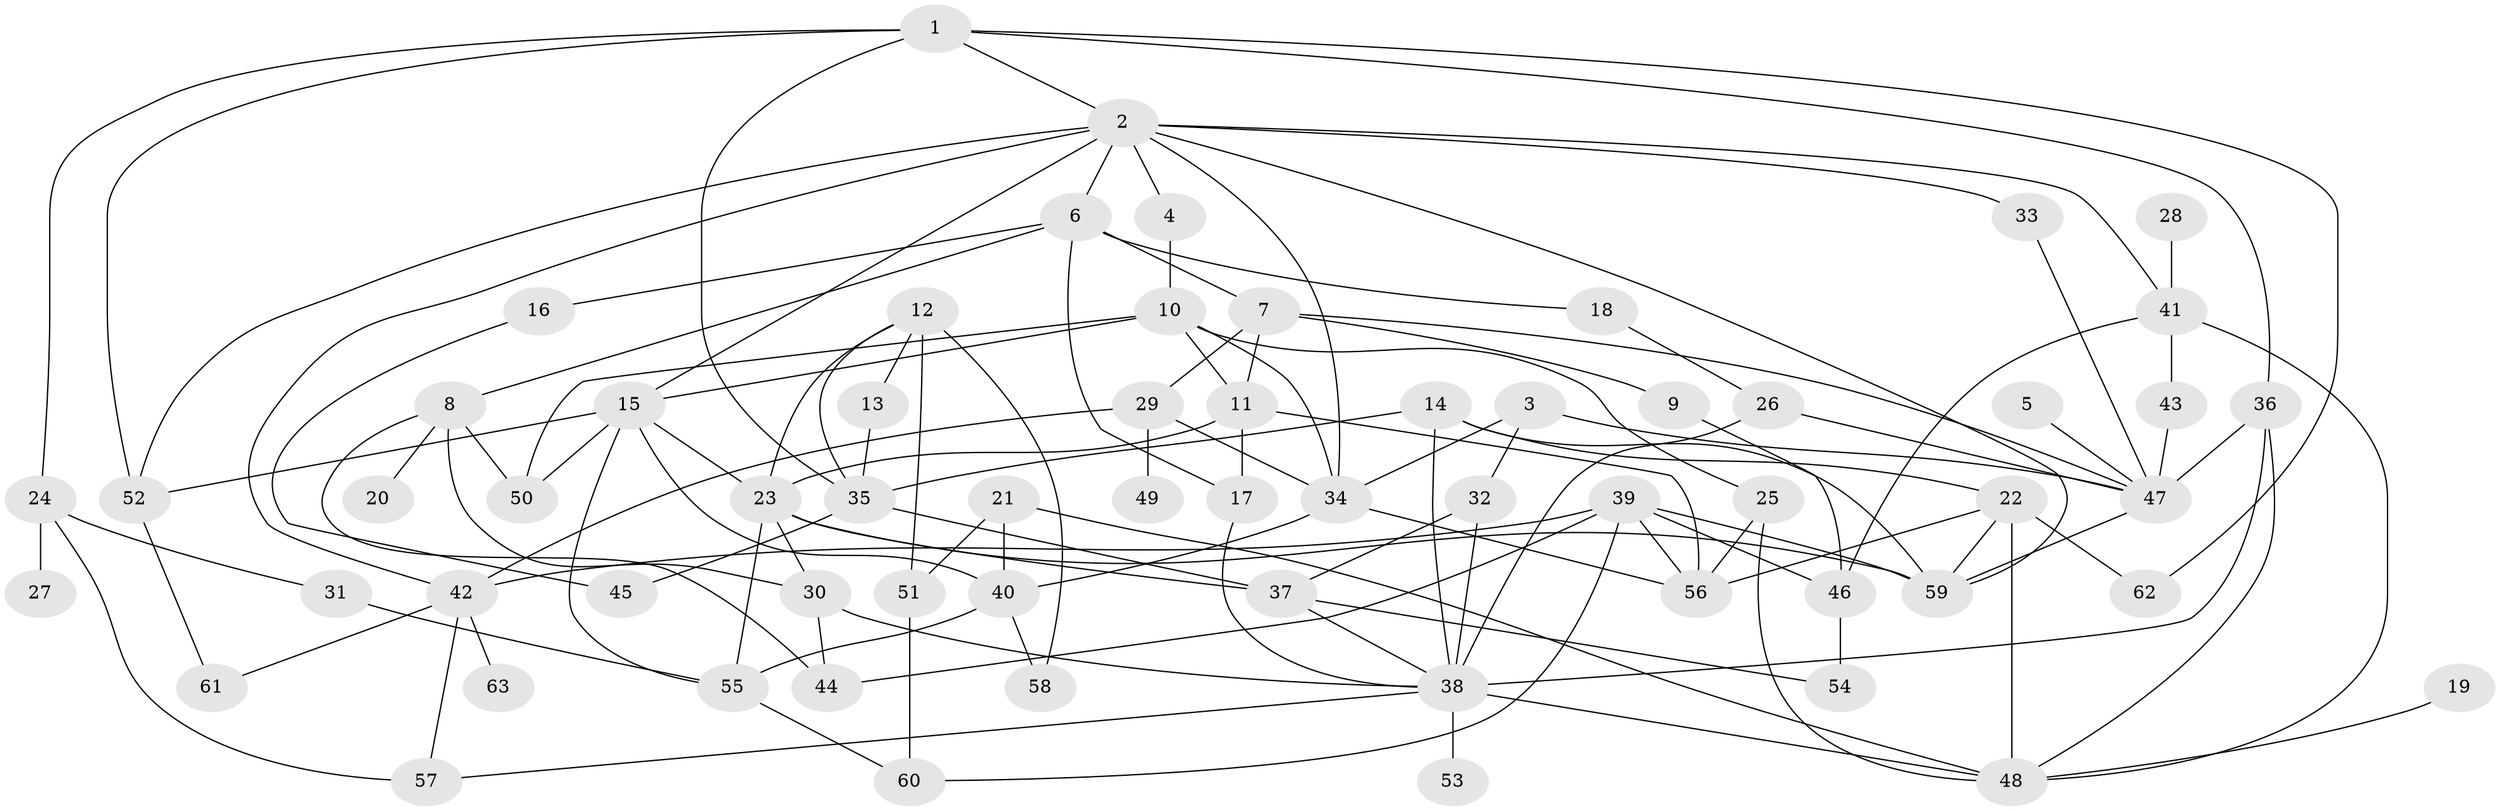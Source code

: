 // original degree distribution, {6: 0.047619047619047616, 5: 0.11904761904761904, 4: 0.10317460317460317, 9: 0.007936507936507936, 3: 0.2698412698412698, 2: 0.29365079365079366, 1: 0.15079365079365079, 7: 0.007936507936507936}
// Generated by graph-tools (version 1.1) at 2025/49/03/09/25 03:49:19]
// undirected, 63 vertices, 121 edges
graph export_dot {
graph [start="1"]
  node [color=gray90,style=filled];
  1;
  2;
  3;
  4;
  5;
  6;
  7;
  8;
  9;
  10;
  11;
  12;
  13;
  14;
  15;
  16;
  17;
  18;
  19;
  20;
  21;
  22;
  23;
  24;
  25;
  26;
  27;
  28;
  29;
  30;
  31;
  32;
  33;
  34;
  35;
  36;
  37;
  38;
  39;
  40;
  41;
  42;
  43;
  44;
  45;
  46;
  47;
  48;
  49;
  50;
  51;
  52;
  53;
  54;
  55;
  56;
  57;
  58;
  59;
  60;
  61;
  62;
  63;
  1 -- 2 [weight=1.0];
  1 -- 24 [weight=1.0];
  1 -- 35 [weight=1.0];
  1 -- 36 [weight=1.0];
  1 -- 52 [weight=1.0];
  1 -- 62 [weight=1.0];
  2 -- 4 [weight=1.0];
  2 -- 6 [weight=1.0];
  2 -- 15 [weight=1.0];
  2 -- 33 [weight=1.0];
  2 -- 34 [weight=1.0];
  2 -- 41 [weight=1.0];
  2 -- 42 [weight=1.0];
  2 -- 52 [weight=1.0];
  2 -- 59 [weight=1.0];
  3 -- 32 [weight=1.0];
  3 -- 34 [weight=1.0];
  3 -- 47 [weight=1.0];
  4 -- 10 [weight=1.0];
  5 -- 47 [weight=1.0];
  6 -- 7 [weight=1.0];
  6 -- 8 [weight=1.0];
  6 -- 16 [weight=1.0];
  6 -- 17 [weight=1.0];
  6 -- 18 [weight=1.0];
  7 -- 9 [weight=1.0];
  7 -- 11 [weight=1.0];
  7 -- 29 [weight=1.0];
  7 -- 47 [weight=1.0];
  8 -- 20 [weight=1.0];
  8 -- 30 [weight=1.0];
  8 -- 44 [weight=1.0];
  8 -- 50 [weight=1.0];
  9 -- 46 [weight=1.0];
  10 -- 11 [weight=1.0];
  10 -- 15 [weight=1.0];
  10 -- 25 [weight=1.0];
  10 -- 34 [weight=1.0];
  10 -- 50 [weight=1.0];
  11 -- 17 [weight=1.0];
  11 -- 23 [weight=1.0];
  11 -- 56 [weight=1.0];
  12 -- 13 [weight=1.0];
  12 -- 23 [weight=1.0];
  12 -- 35 [weight=1.0];
  12 -- 51 [weight=1.0];
  12 -- 58 [weight=1.0];
  13 -- 35 [weight=1.0];
  14 -- 22 [weight=1.0];
  14 -- 35 [weight=1.0];
  14 -- 38 [weight=1.0];
  14 -- 59 [weight=1.0];
  15 -- 23 [weight=1.0];
  15 -- 40 [weight=1.0];
  15 -- 50 [weight=1.0];
  15 -- 52 [weight=1.0];
  15 -- 55 [weight=1.0];
  16 -- 45 [weight=1.0];
  17 -- 38 [weight=1.0];
  18 -- 26 [weight=1.0];
  19 -- 48 [weight=1.0];
  21 -- 40 [weight=1.0];
  21 -- 48 [weight=1.0];
  21 -- 51 [weight=1.0];
  22 -- 48 [weight=1.0];
  22 -- 56 [weight=1.0];
  22 -- 59 [weight=1.0];
  22 -- 62 [weight=1.0];
  23 -- 30 [weight=1.0];
  23 -- 37 [weight=1.0];
  23 -- 55 [weight=1.0];
  23 -- 59 [weight=1.0];
  24 -- 27 [weight=1.0];
  24 -- 31 [weight=1.0];
  24 -- 57 [weight=1.0];
  25 -- 48 [weight=1.0];
  25 -- 56 [weight=1.0];
  26 -- 38 [weight=2.0];
  26 -- 47 [weight=1.0];
  28 -- 41 [weight=1.0];
  29 -- 34 [weight=1.0];
  29 -- 42 [weight=1.0];
  29 -- 49 [weight=1.0];
  30 -- 38 [weight=1.0];
  30 -- 44 [weight=1.0];
  31 -- 55 [weight=1.0];
  32 -- 37 [weight=1.0];
  32 -- 38 [weight=1.0];
  33 -- 47 [weight=1.0];
  34 -- 40 [weight=1.0];
  34 -- 56 [weight=1.0];
  35 -- 37 [weight=1.0];
  35 -- 45 [weight=1.0];
  36 -- 38 [weight=2.0];
  36 -- 47 [weight=1.0];
  36 -- 48 [weight=1.0];
  37 -- 38 [weight=1.0];
  37 -- 54 [weight=1.0];
  38 -- 48 [weight=1.0];
  38 -- 53 [weight=1.0];
  38 -- 57 [weight=1.0];
  39 -- 42 [weight=1.0];
  39 -- 44 [weight=1.0];
  39 -- 46 [weight=1.0];
  39 -- 56 [weight=1.0];
  39 -- 59 [weight=1.0];
  39 -- 60 [weight=1.0];
  40 -- 55 [weight=1.0];
  40 -- 58 [weight=1.0];
  41 -- 43 [weight=1.0];
  41 -- 46 [weight=1.0];
  41 -- 48 [weight=1.0];
  42 -- 57 [weight=1.0];
  42 -- 61 [weight=1.0];
  42 -- 63 [weight=1.0];
  43 -- 47 [weight=1.0];
  46 -- 54 [weight=1.0];
  47 -- 59 [weight=1.0];
  51 -- 60 [weight=1.0];
  52 -- 61 [weight=1.0];
  55 -- 60 [weight=1.0];
}
